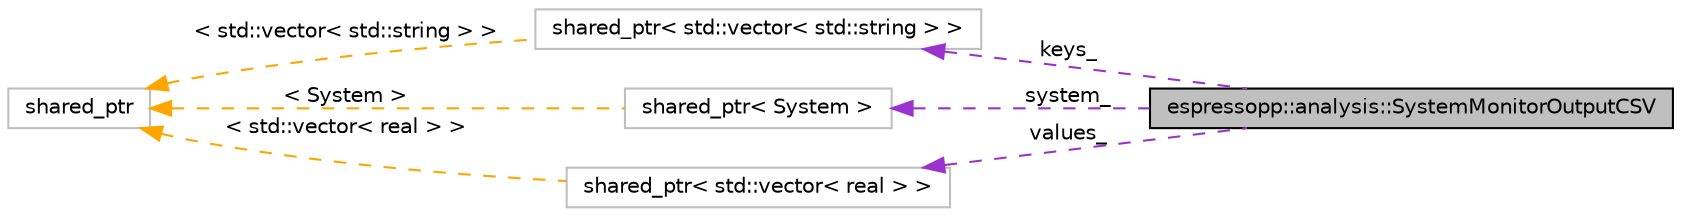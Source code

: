 digraph G
{
  edge [fontname="Helvetica",fontsize="10",labelfontname="Helvetica",labelfontsize="10"];
  node [fontname="Helvetica",fontsize="10",shape=record];
  rankdir="LR";
  Node1 [label="espressopp::analysis::SystemMonitorOutputCSV",height=0.2,width=0.4,color="black", fillcolor="grey75", style="filled" fontcolor="black"];
  Node2 -> Node1 [dir="back",color="darkorchid3",fontsize="10",style="dashed",label=" keys_" ,fontname="Helvetica"];
  Node2 [label="shared_ptr\< std::vector\< std::string \> \>",height=0.2,width=0.4,color="grey75", fillcolor="white", style="filled"];
  Node3 -> Node2 [dir="back",color="orange",fontsize="10",style="dashed",label=" \< std::vector\< std::string \> \>" ,fontname="Helvetica"];
  Node3 [label="shared_ptr",height=0.2,width=0.4,color="grey75", fillcolor="white", style="filled"];
  Node4 -> Node1 [dir="back",color="darkorchid3",fontsize="10",style="dashed",label=" system_" ,fontname="Helvetica"];
  Node4 [label="shared_ptr\< System \>",height=0.2,width=0.4,color="grey75", fillcolor="white", style="filled"];
  Node3 -> Node4 [dir="back",color="orange",fontsize="10",style="dashed",label=" \< System \>" ,fontname="Helvetica"];
  Node5 -> Node1 [dir="back",color="darkorchid3",fontsize="10",style="dashed",label=" values_" ,fontname="Helvetica"];
  Node5 [label="shared_ptr\< std::vector\< real \> \>",height=0.2,width=0.4,color="grey75", fillcolor="white", style="filled"];
  Node3 -> Node5 [dir="back",color="orange",fontsize="10",style="dashed",label=" \< std::vector\< real \> \>" ,fontname="Helvetica"];
}
